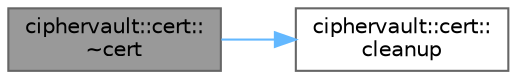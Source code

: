 digraph "ciphervault::cert::~cert"
{
 // LATEX_PDF_SIZE
  bgcolor="transparent";
  edge [fontname=Helvetica,fontsize=10,labelfontname=Helvetica,labelfontsize=10];
  node [fontname=Helvetica,fontsize=10,shape=box,height=0.2,width=0.4];
  rankdir="LR";
  Node1 [label="ciphervault::cert::\l~cert",height=0.2,width=0.4,color="gray40", fillcolor="grey60", style="filled", fontcolor="black",tooltip=" "];
  Node1 -> Node2 [color="steelblue1",style="solid"];
  Node2 [label="ciphervault::cert::\lcleanup",height=0.2,width=0.4,color="grey40", fillcolor="white", style="filled",URL="$classciphervault_1_1cert.html#a7e99f4300e3780235690e2cac9daecbe",tooltip="Cleanup the OpenSSL library."];
}
